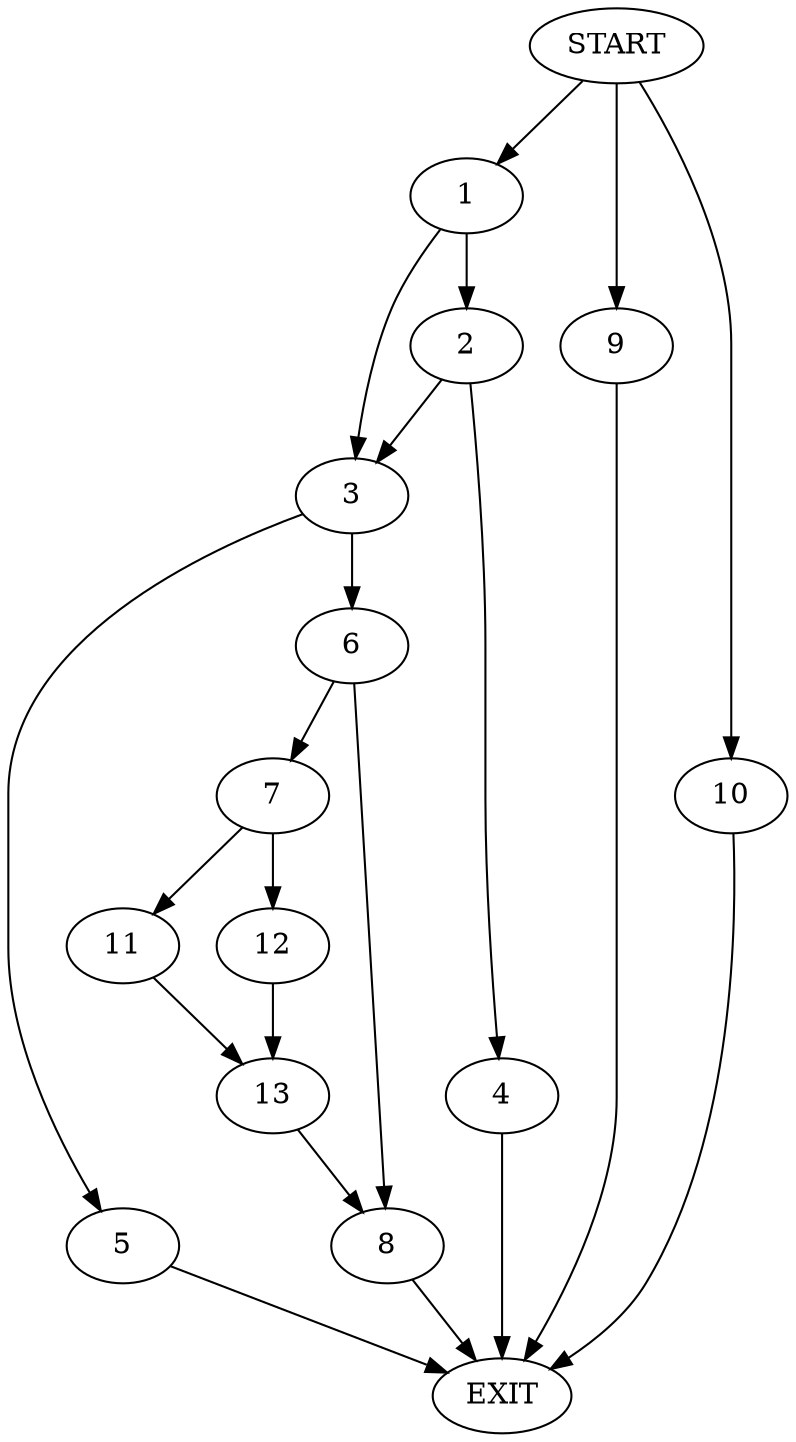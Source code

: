 digraph {
0 [label="START"]
14 [label="EXIT"]
0 -> 1
1 -> 2
1 -> 3
2 -> 4
2 -> 3
3 -> 5
3 -> 6
4 -> 14
6 -> 7
6 -> 8
5 -> 14
0 -> 9
9 -> 14
0 -> 10
10 -> 14
8 -> 14
7 -> 11
7 -> 12
12 -> 13
11 -> 13
13 -> 8
}
